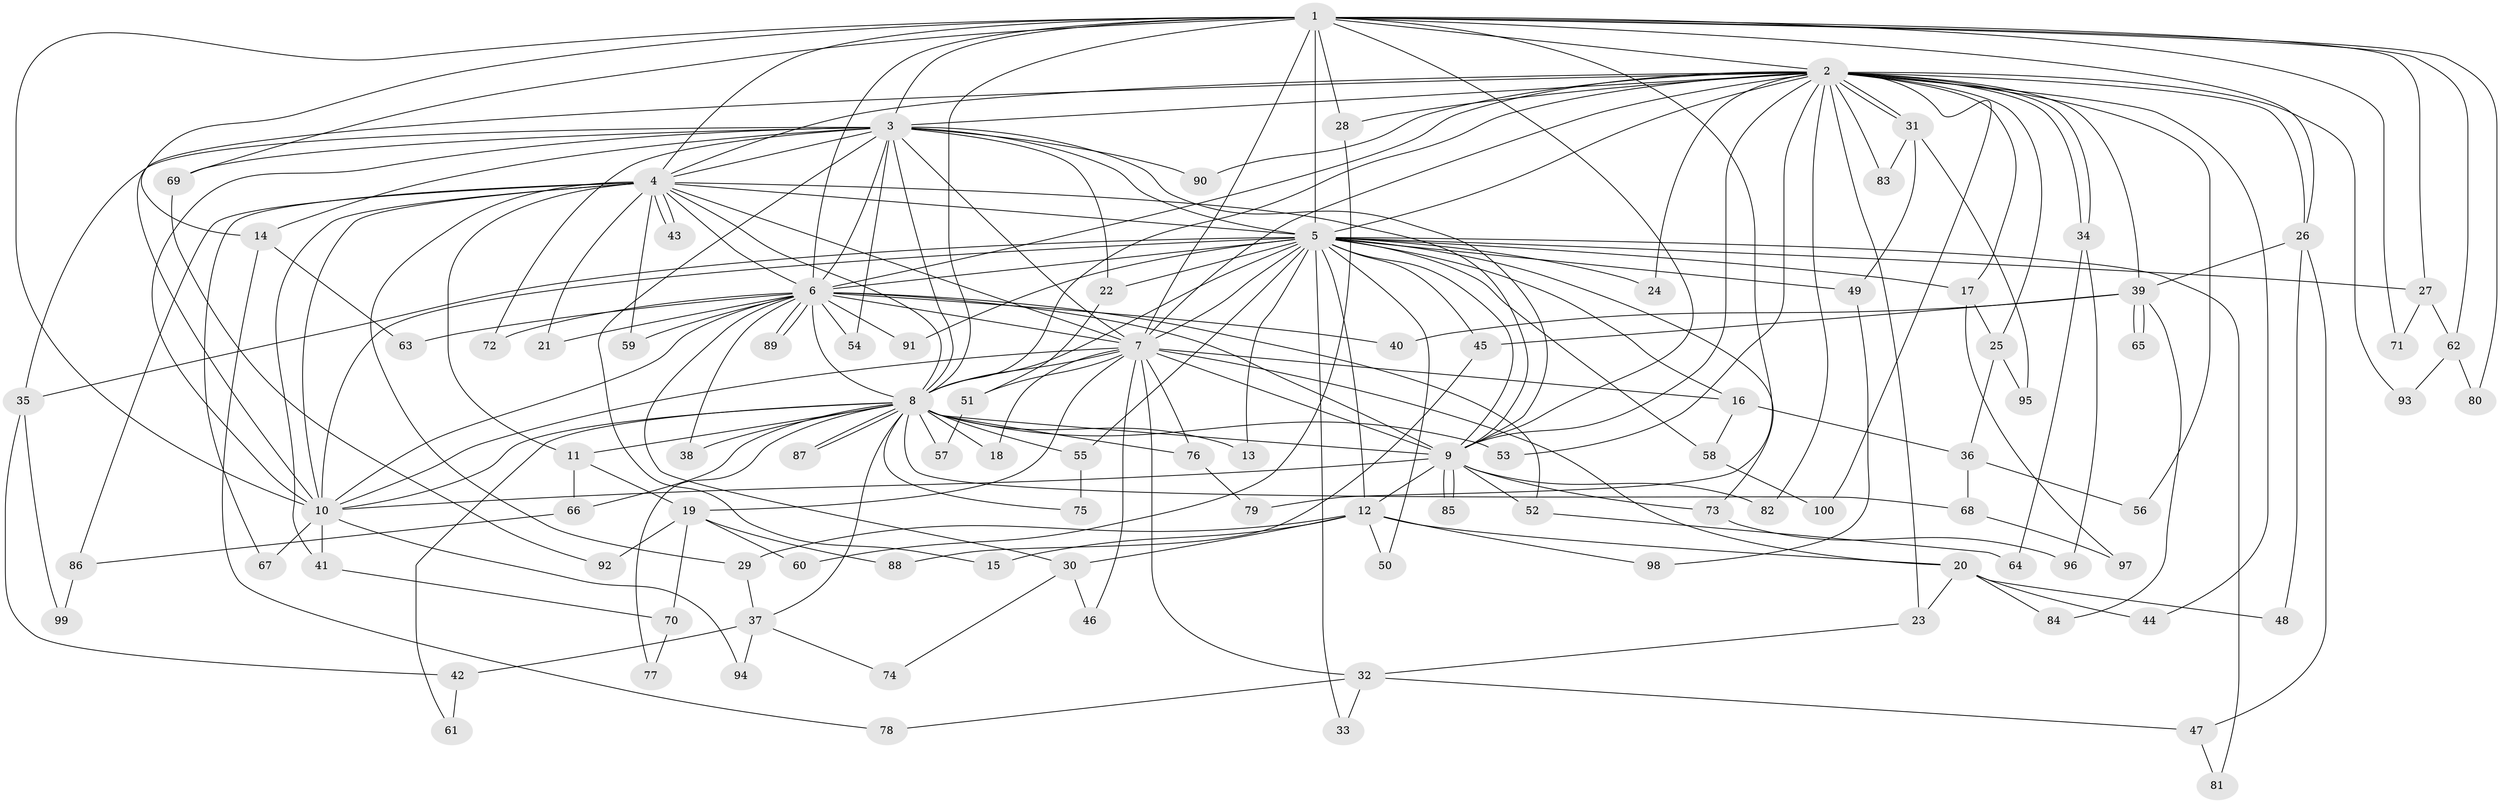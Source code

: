 // Generated by graph-tools (version 1.1) at 2025/38/02/21/25 10:38:52]
// undirected, 100 vertices, 225 edges
graph export_dot {
graph [start="1"]
  node [color=gray90,style=filled];
  1;
  2;
  3;
  4;
  5;
  6;
  7;
  8;
  9;
  10;
  11;
  12;
  13;
  14;
  15;
  16;
  17;
  18;
  19;
  20;
  21;
  22;
  23;
  24;
  25;
  26;
  27;
  28;
  29;
  30;
  31;
  32;
  33;
  34;
  35;
  36;
  37;
  38;
  39;
  40;
  41;
  42;
  43;
  44;
  45;
  46;
  47;
  48;
  49;
  50;
  51;
  52;
  53;
  54;
  55;
  56;
  57;
  58;
  59;
  60;
  61;
  62;
  63;
  64;
  65;
  66;
  67;
  68;
  69;
  70;
  71;
  72;
  73;
  74;
  75;
  76;
  77;
  78;
  79;
  80;
  81;
  82;
  83;
  84;
  85;
  86;
  87;
  88;
  89;
  90;
  91;
  92;
  93;
  94;
  95;
  96;
  97;
  98;
  99;
  100;
  1 -- 2;
  1 -- 3;
  1 -- 4;
  1 -- 5;
  1 -- 6;
  1 -- 7;
  1 -- 8;
  1 -- 9;
  1 -- 10;
  1 -- 14;
  1 -- 26;
  1 -- 27;
  1 -- 28;
  1 -- 62;
  1 -- 69;
  1 -- 71;
  1 -- 79;
  1 -- 80;
  2 -- 3;
  2 -- 4;
  2 -- 5;
  2 -- 6;
  2 -- 7;
  2 -- 8;
  2 -- 9;
  2 -- 10;
  2 -- 17;
  2 -- 23;
  2 -- 24;
  2 -- 25;
  2 -- 26;
  2 -- 28;
  2 -- 31;
  2 -- 31;
  2 -- 34;
  2 -- 34;
  2 -- 39;
  2 -- 44;
  2 -- 53;
  2 -- 56;
  2 -- 82;
  2 -- 83;
  2 -- 90;
  2 -- 93;
  2 -- 100;
  3 -- 4;
  3 -- 5;
  3 -- 6;
  3 -- 7;
  3 -- 8;
  3 -- 9;
  3 -- 10;
  3 -- 14;
  3 -- 15;
  3 -- 22;
  3 -- 35;
  3 -- 54;
  3 -- 69;
  3 -- 72;
  3 -- 90;
  4 -- 5;
  4 -- 6;
  4 -- 7;
  4 -- 8;
  4 -- 9;
  4 -- 10;
  4 -- 11;
  4 -- 21;
  4 -- 29;
  4 -- 41;
  4 -- 43;
  4 -- 43;
  4 -- 59;
  4 -- 67;
  4 -- 86;
  5 -- 6;
  5 -- 7;
  5 -- 8;
  5 -- 9;
  5 -- 10;
  5 -- 12;
  5 -- 13;
  5 -- 16;
  5 -- 17;
  5 -- 22;
  5 -- 24;
  5 -- 27;
  5 -- 33;
  5 -- 35;
  5 -- 45;
  5 -- 49;
  5 -- 50;
  5 -- 55;
  5 -- 58;
  5 -- 73;
  5 -- 81;
  5 -- 91;
  6 -- 7;
  6 -- 8;
  6 -- 9;
  6 -- 10;
  6 -- 21;
  6 -- 30;
  6 -- 38;
  6 -- 40;
  6 -- 52;
  6 -- 54;
  6 -- 59;
  6 -- 63;
  6 -- 72;
  6 -- 89;
  6 -- 89;
  6 -- 91;
  7 -- 8;
  7 -- 9;
  7 -- 10;
  7 -- 16;
  7 -- 18;
  7 -- 19;
  7 -- 20;
  7 -- 32;
  7 -- 46;
  7 -- 51;
  7 -- 76;
  8 -- 9;
  8 -- 10;
  8 -- 11;
  8 -- 13;
  8 -- 18;
  8 -- 37;
  8 -- 38;
  8 -- 53;
  8 -- 55;
  8 -- 57;
  8 -- 61;
  8 -- 66;
  8 -- 68;
  8 -- 75;
  8 -- 76;
  8 -- 77;
  8 -- 87;
  8 -- 87;
  9 -- 10;
  9 -- 12;
  9 -- 52;
  9 -- 73;
  9 -- 82;
  9 -- 85;
  9 -- 85;
  10 -- 41;
  10 -- 67;
  10 -- 94;
  11 -- 19;
  11 -- 66;
  12 -- 15;
  12 -- 20;
  12 -- 29;
  12 -- 30;
  12 -- 50;
  12 -- 98;
  14 -- 63;
  14 -- 78;
  16 -- 36;
  16 -- 58;
  17 -- 25;
  17 -- 97;
  19 -- 60;
  19 -- 70;
  19 -- 88;
  19 -- 92;
  20 -- 23;
  20 -- 44;
  20 -- 48;
  20 -- 84;
  22 -- 51;
  23 -- 32;
  25 -- 36;
  25 -- 95;
  26 -- 39;
  26 -- 47;
  26 -- 48;
  27 -- 62;
  27 -- 71;
  28 -- 60;
  29 -- 37;
  30 -- 46;
  30 -- 74;
  31 -- 49;
  31 -- 83;
  31 -- 95;
  32 -- 33;
  32 -- 47;
  32 -- 78;
  34 -- 64;
  34 -- 96;
  35 -- 42;
  35 -- 99;
  36 -- 56;
  36 -- 68;
  37 -- 42;
  37 -- 74;
  37 -- 94;
  39 -- 40;
  39 -- 45;
  39 -- 65;
  39 -- 65;
  39 -- 84;
  41 -- 70;
  42 -- 61;
  45 -- 88;
  47 -- 81;
  49 -- 98;
  51 -- 57;
  52 -- 64;
  55 -- 75;
  58 -- 100;
  62 -- 80;
  62 -- 93;
  66 -- 86;
  68 -- 97;
  69 -- 92;
  70 -- 77;
  73 -- 96;
  76 -- 79;
  86 -- 99;
}
